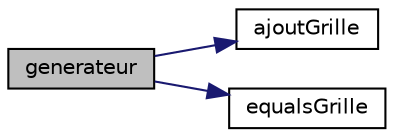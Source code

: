 digraph "generateur"
{
 // LATEX_PDF_SIZE
  edge [fontname="Helvetica",fontsize="10",labelfontname="Helvetica",labelfontsize="10"];
  node [fontname="Helvetica",fontsize="10",shape=record];
  rankdir="LR";
  Node1 [label="generateur",height=0.2,width=0.4,color="black", fillcolor="grey75", style="filled", fontcolor="black",tooltip=" "];
  Node1 -> Node2 [color="midnightblue",fontsize="10",style="solid",fontname="Helvetica"];
  Node2 [label="ajoutGrille",height=0.2,width=0.4,color="black", fillcolor="white", style="filled",URL="$projet__harmo_8c.html#abf94690745fedde2e88286d365692177",tooltip=" "];
  Node1 -> Node3 [color="midnightblue",fontsize="10",style="solid",fontname="Helvetica"];
  Node3 [label="equalsGrille",height=0.2,width=0.4,color="black", fillcolor="white", style="filled",URL="$projet__harmo_8c.html#a4e1462fca00d5982c05899a976f014e2",tooltip=" "];
}
